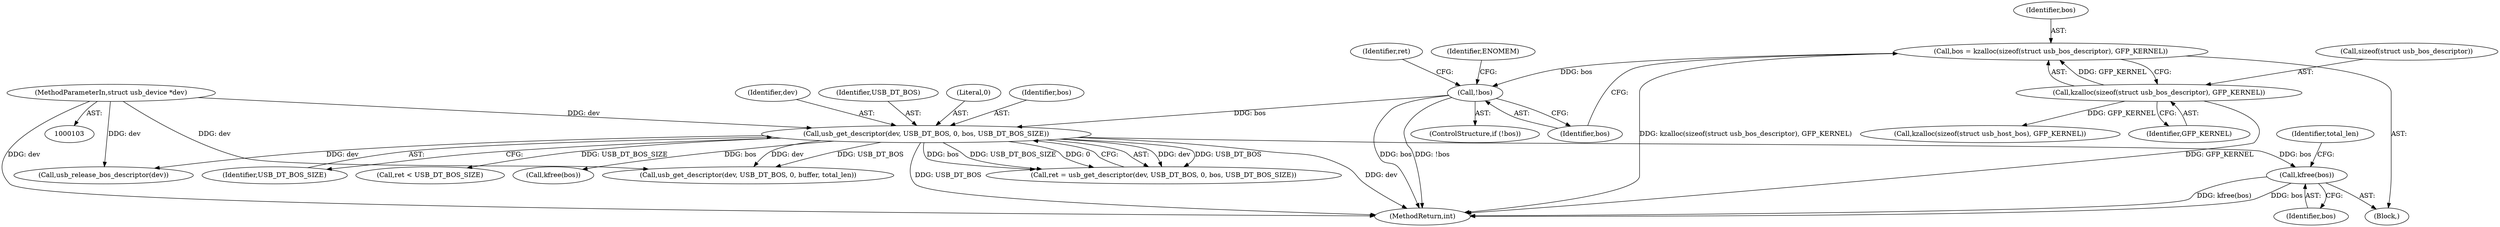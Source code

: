 digraph "0_linux_1c0edc3633b56000e18d82fc241e3995ca18a69e@API" {
"1000177" [label="(Call,kfree(bos))"];
"1000135" [label="(Call,usb_get_descriptor(dev, USB_DT_BOS, 0, bos, USB_DT_BOS_SIZE))"];
"1000104" [label="(MethodParameterIn,struct usb_device *dev)"];
"1000128" [label="(Call,!bos)"];
"1000121" [label="(Call,bos = kzalloc(sizeof(struct usb_bos_descriptor), GFP_KERNEL))"];
"1000123" [label="(Call,kzalloc(sizeof(struct usb_bos_descriptor), GFP_KERNEL))"];
"1000227" [label="(Call,usb_get_descriptor(dev, USB_DT_BOS, 0, buffer, total_len))"];
"1000133" [label="(Call,ret = usb_get_descriptor(dev, USB_DT_BOS, 0, bos, USB_DT_BOS_SIZE))"];
"1000361" [label="(Call,usb_release_bos_descriptor(dev))"];
"1000190" [label="(Call,kzalloc(sizeof(struct usb_host_bos), GFP_KERNEL))"];
"1000124" [label="(Call,sizeof(struct usb_bos_descriptor))"];
"1000177" [label="(Call,kfree(bos))"];
"1000137" [label="(Identifier,USB_DT_BOS)"];
"1000128" [label="(Call,!bos)"];
"1000134" [label="(Identifier,ret)"];
"1000123" [label="(Call,kzalloc(sizeof(struct usb_bos_descriptor), GFP_KERNEL))"];
"1000140" [label="(Identifier,USB_DT_BOS_SIZE)"];
"1000142" [label="(Call,ret < USB_DT_BOS_SIZE)"];
"1000105" [label="(Block,)"];
"1000129" [label="(Identifier,bos)"];
"1000138" [label="(Literal,0)"];
"1000157" [label="(Call,kfree(bos))"];
"1000127" [label="(ControlStructure,if (!bos))"];
"1000178" [label="(Identifier,bos)"];
"1000126" [label="(Identifier,GFP_KERNEL)"];
"1000135" [label="(Call,usb_get_descriptor(dev, USB_DT_BOS, 0, bos, USB_DT_BOS_SIZE))"];
"1000121" [label="(Call,bos = kzalloc(sizeof(struct usb_bos_descriptor), GFP_KERNEL))"];
"1000139" [label="(Identifier,bos)"];
"1000132" [label="(Identifier,ENOMEM)"];
"1000365" [label="(MethodReturn,int)"];
"1000122" [label="(Identifier,bos)"];
"1000181" [label="(Identifier,total_len)"];
"1000104" [label="(MethodParameterIn,struct usb_device *dev)"];
"1000136" [label="(Identifier,dev)"];
"1000177" -> "1000105"  [label="AST: "];
"1000177" -> "1000178"  [label="CFG: "];
"1000178" -> "1000177"  [label="AST: "];
"1000181" -> "1000177"  [label="CFG: "];
"1000177" -> "1000365"  [label="DDG: bos"];
"1000177" -> "1000365"  [label="DDG: kfree(bos)"];
"1000135" -> "1000177"  [label="DDG: bos"];
"1000135" -> "1000133"  [label="AST: "];
"1000135" -> "1000140"  [label="CFG: "];
"1000136" -> "1000135"  [label="AST: "];
"1000137" -> "1000135"  [label="AST: "];
"1000138" -> "1000135"  [label="AST: "];
"1000139" -> "1000135"  [label="AST: "];
"1000140" -> "1000135"  [label="AST: "];
"1000133" -> "1000135"  [label="CFG: "];
"1000135" -> "1000365"  [label="DDG: dev"];
"1000135" -> "1000365"  [label="DDG: USB_DT_BOS"];
"1000135" -> "1000133"  [label="DDG: dev"];
"1000135" -> "1000133"  [label="DDG: USB_DT_BOS"];
"1000135" -> "1000133"  [label="DDG: bos"];
"1000135" -> "1000133"  [label="DDG: USB_DT_BOS_SIZE"];
"1000135" -> "1000133"  [label="DDG: 0"];
"1000104" -> "1000135"  [label="DDG: dev"];
"1000128" -> "1000135"  [label="DDG: bos"];
"1000135" -> "1000142"  [label="DDG: USB_DT_BOS_SIZE"];
"1000135" -> "1000157"  [label="DDG: bos"];
"1000135" -> "1000227"  [label="DDG: dev"];
"1000135" -> "1000227"  [label="DDG: USB_DT_BOS"];
"1000135" -> "1000361"  [label="DDG: dev"];
"1000104" -> "1000103"  [label="AST: "];
"1000104" -> "1000365"  [label="DDG: dev"];
"1000104" -> "1000227"  [label="DDG: dev"];
"1000104" -> "1000361"  [label="DDG: dev"];
"1000128" -> "1000127"  [label="AST: "];
"1000128" -> "1000129"  [label="CFG: "];
"1000129" -> "1000128"  [label="AST: "];
"1000132" -> "1000128"  [label="CFG: "];
"1000134" -> "1000128"  [label="CFG: "];
"1000128" -> "1000365"  [label="DDG: bos"];
"1000128" -> "1000365"  [label="DDG: !bos"];
"1000121" -> "1000128"  [label="DDG: bos"];
"1000121" -> "1000105"  [label="AST: "];
"1000121" -> "1000123"  [label="CFG: "];
"1000122" -> "1000121"  [label="AST: "];
"1000123" -> "1000121"  [label="AST: "];
"1000129" -> "1000121"  [label="CFG: "];
"1000121" -> "1000365"  [label="DDG: kzalloc(sizeof(struct usb_bos_descriptor), GFP_KERNEL)"];
"1000123" -> "1000121"  [label="DDG: GFP_KERNEL"];
"1000123" -> "1000126"  [label="CFG: "];
"1000124" -> "1000123"  [label="AST: "];
"1000126" -> "1000123"  [label="AST: "];
"1000123" -> "1000365"  [label="DDG: GFP_KERNEL"];
"1000123" -> "1000190"  [label="DDG: GFP_KERNEL"];
}
